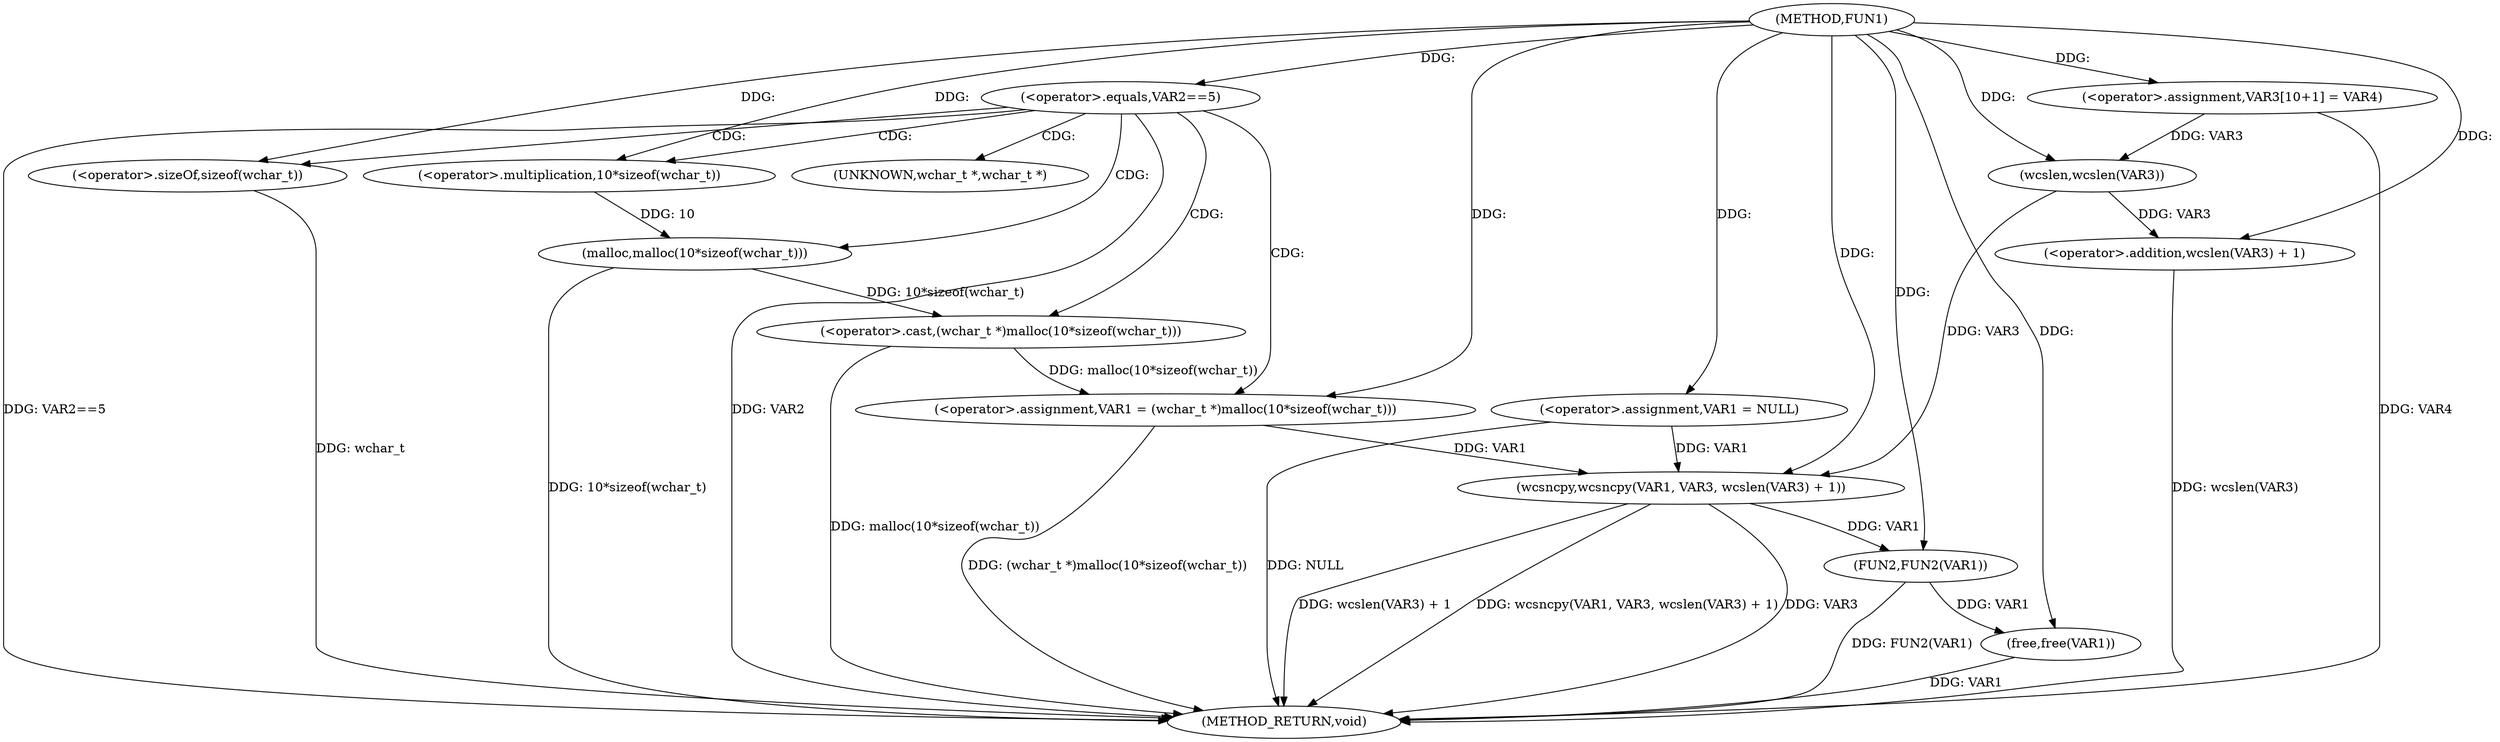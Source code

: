 digraph FUN1 {  
"1000100" [label = "(METHOD,FUN1)" ]
"1000136" [label = "(METHOD_RETURN,void)" ]
"1000103" [label = "(<operator>.assignment,VAR1 = NULL)" ]
"1000107" [label = "(<operator>.equals,VAR2==5)" ]
"1000111" [label = "(<operator>.assignment,VAR1 = (wchar_t *)malloc(10*sizeof(wchar_t)))" ]
"1000113" [label = "(<operator>.cast,(wchar_t *)malloc(10*sizeof(wchar_t)))" ]
"1000115" [label = "(malloc,malloc(10*sizeof(wchar_t)))" ]
"1000116" [label = "(<operator>.multiplication,10*sizeof(wchar_t))" ]
"1000118" [label = "(<operator>.sizeOf,sizeof(wchar_t))" ]
"1000122" [label = "(<operator>.assignment,VAR3[10+1] = VAR4)" ]
"1000125" [label = "(wcsncpy,wcsncpy(VAR1, VAR3, wcslen(VAR3) + 1))" ]
"1000128" [label = "(<operator>.addition,wcslen(VAR3) + 1)" ]
"1000129" [label = "(wcslen,wcslen(VAR3))" ]
"1000132" [label = "(FUN2,FUN2(VAR1))" ]
"1000134" [label = "(free,free(VAR1))" ]
"1000114" [label = "(UNKNOWN,wchar_t *,wchar_t *)" ]
  "1000125" -> "1000136"  [ label = "DDG: wcsncpy(VAR1, VAR3, wcslen(VAR3) + 1)"] 
  "1000107" -> "1000136"  [ label = "DDG: VAR2"] 
  "1000107" -> "1000136"  [ label = "DDG: VAR2==5"] 
  "1000103" -> "1000136"  [ label = "DDG: NULL"] 
  "1000132" -> "1000136"  [ label = "DDG: FUN2(VAR1)"] 
  "1000113" -> "1000136"  [ label = "DDG: malloc(10*sizeof(wchar_t))"] 
  "1000125" -> "1000136"  [ label = "DDG: VAR3"] 
  "1000125" -> "1000136"  [ label = "DDG: wcslen(VAR3) + 1"] 
  "1000118" -> "1000136"  [ label = "DDG: wchar_t"] 
  "1000122" -> "1000136"  [ label = "DDG: VAR4"] 
  "1000128" -> "1000136"  [ label = "DDG: wcslen(VAR3)"] 
  "1000134" -> "1000136"  [ label = "DDG: VAR1"] 
  "1000111" -> "1000136"  [ label = "DDG: (wchar_t *)malloc(10*sizeof(wchar_t))"] 
  "1000115" -> "1000136"  [ label = "DDG: 10*sizeof(wchar_t)"] 
  "1000100" -> "1000103"  [ label = "DDG: "] 
  "1000100" -> "1000107"  [ label = "DDG: "] 
  "1000113" -> "1000111"  [ label = "DDG: malloc(10*sizeof(wchar_t))"] 
  "1000100" -> "1000111"  [ label = "DDG: "] 
  "1000115" -> "1000113"  [ label = "DDG: 10*sizeof(wchar_t)"] 
  "1000116" -> "1000115"  [ label = "DDG: 10"] 
  "1000100" -> "1000116"  [ label = "DDG: "] 
  "1000100" -> "1000118"  [ label = "DDG: "] 
  "1000100" -> "1000122"  [ label = "DDG: "] 
  "1000103" -> "1000125"  [ label = "DDG: VAR1"] 
  "1000111" -> "1000125"  [ label = "DDG: VAR1"] 
  "1000100" -> "1000125"  [ label = "DDG: "] 
  "1000129" -> "1000125"  [ label = "DDG: VAR3"] 
  "1000129" -> "1000128"  [ label = "DDG: VAR3"] 
  "1000122" -> "1000129"  [ label = "DDG: VAR3"] 
  "1000100" -> "1000129"  [ label = "DDG: "] 
  "1000100" -> "1000128"  [ label = "DDG: "] 
  "1000125" -> "1000132"  [ label = "DDG: VAR1"] 
  "1000100" -> "1000132"  [ label = "DDG: "] 
  "1000132" -> "1000134"  [ label = "DDG: VAR1"] 
  "1000100" -> "1000134"  [ label = "DDG: "] 
  "1000107" -> "1000115"  [ label = "CDG: "] 
  "1000107" -> "1000116"  [ label = "CDG: "] 
  "1000107" -> "1000113"  [ label = "CDG: "] 
  "1000107" -> "1000118"  [ label = "CDG: "] 
  "1000107" -> "1000111"  [ label = "CDG: "] 
  "1000107" -> "1000114"  [ label = "CDG: "] 
}
